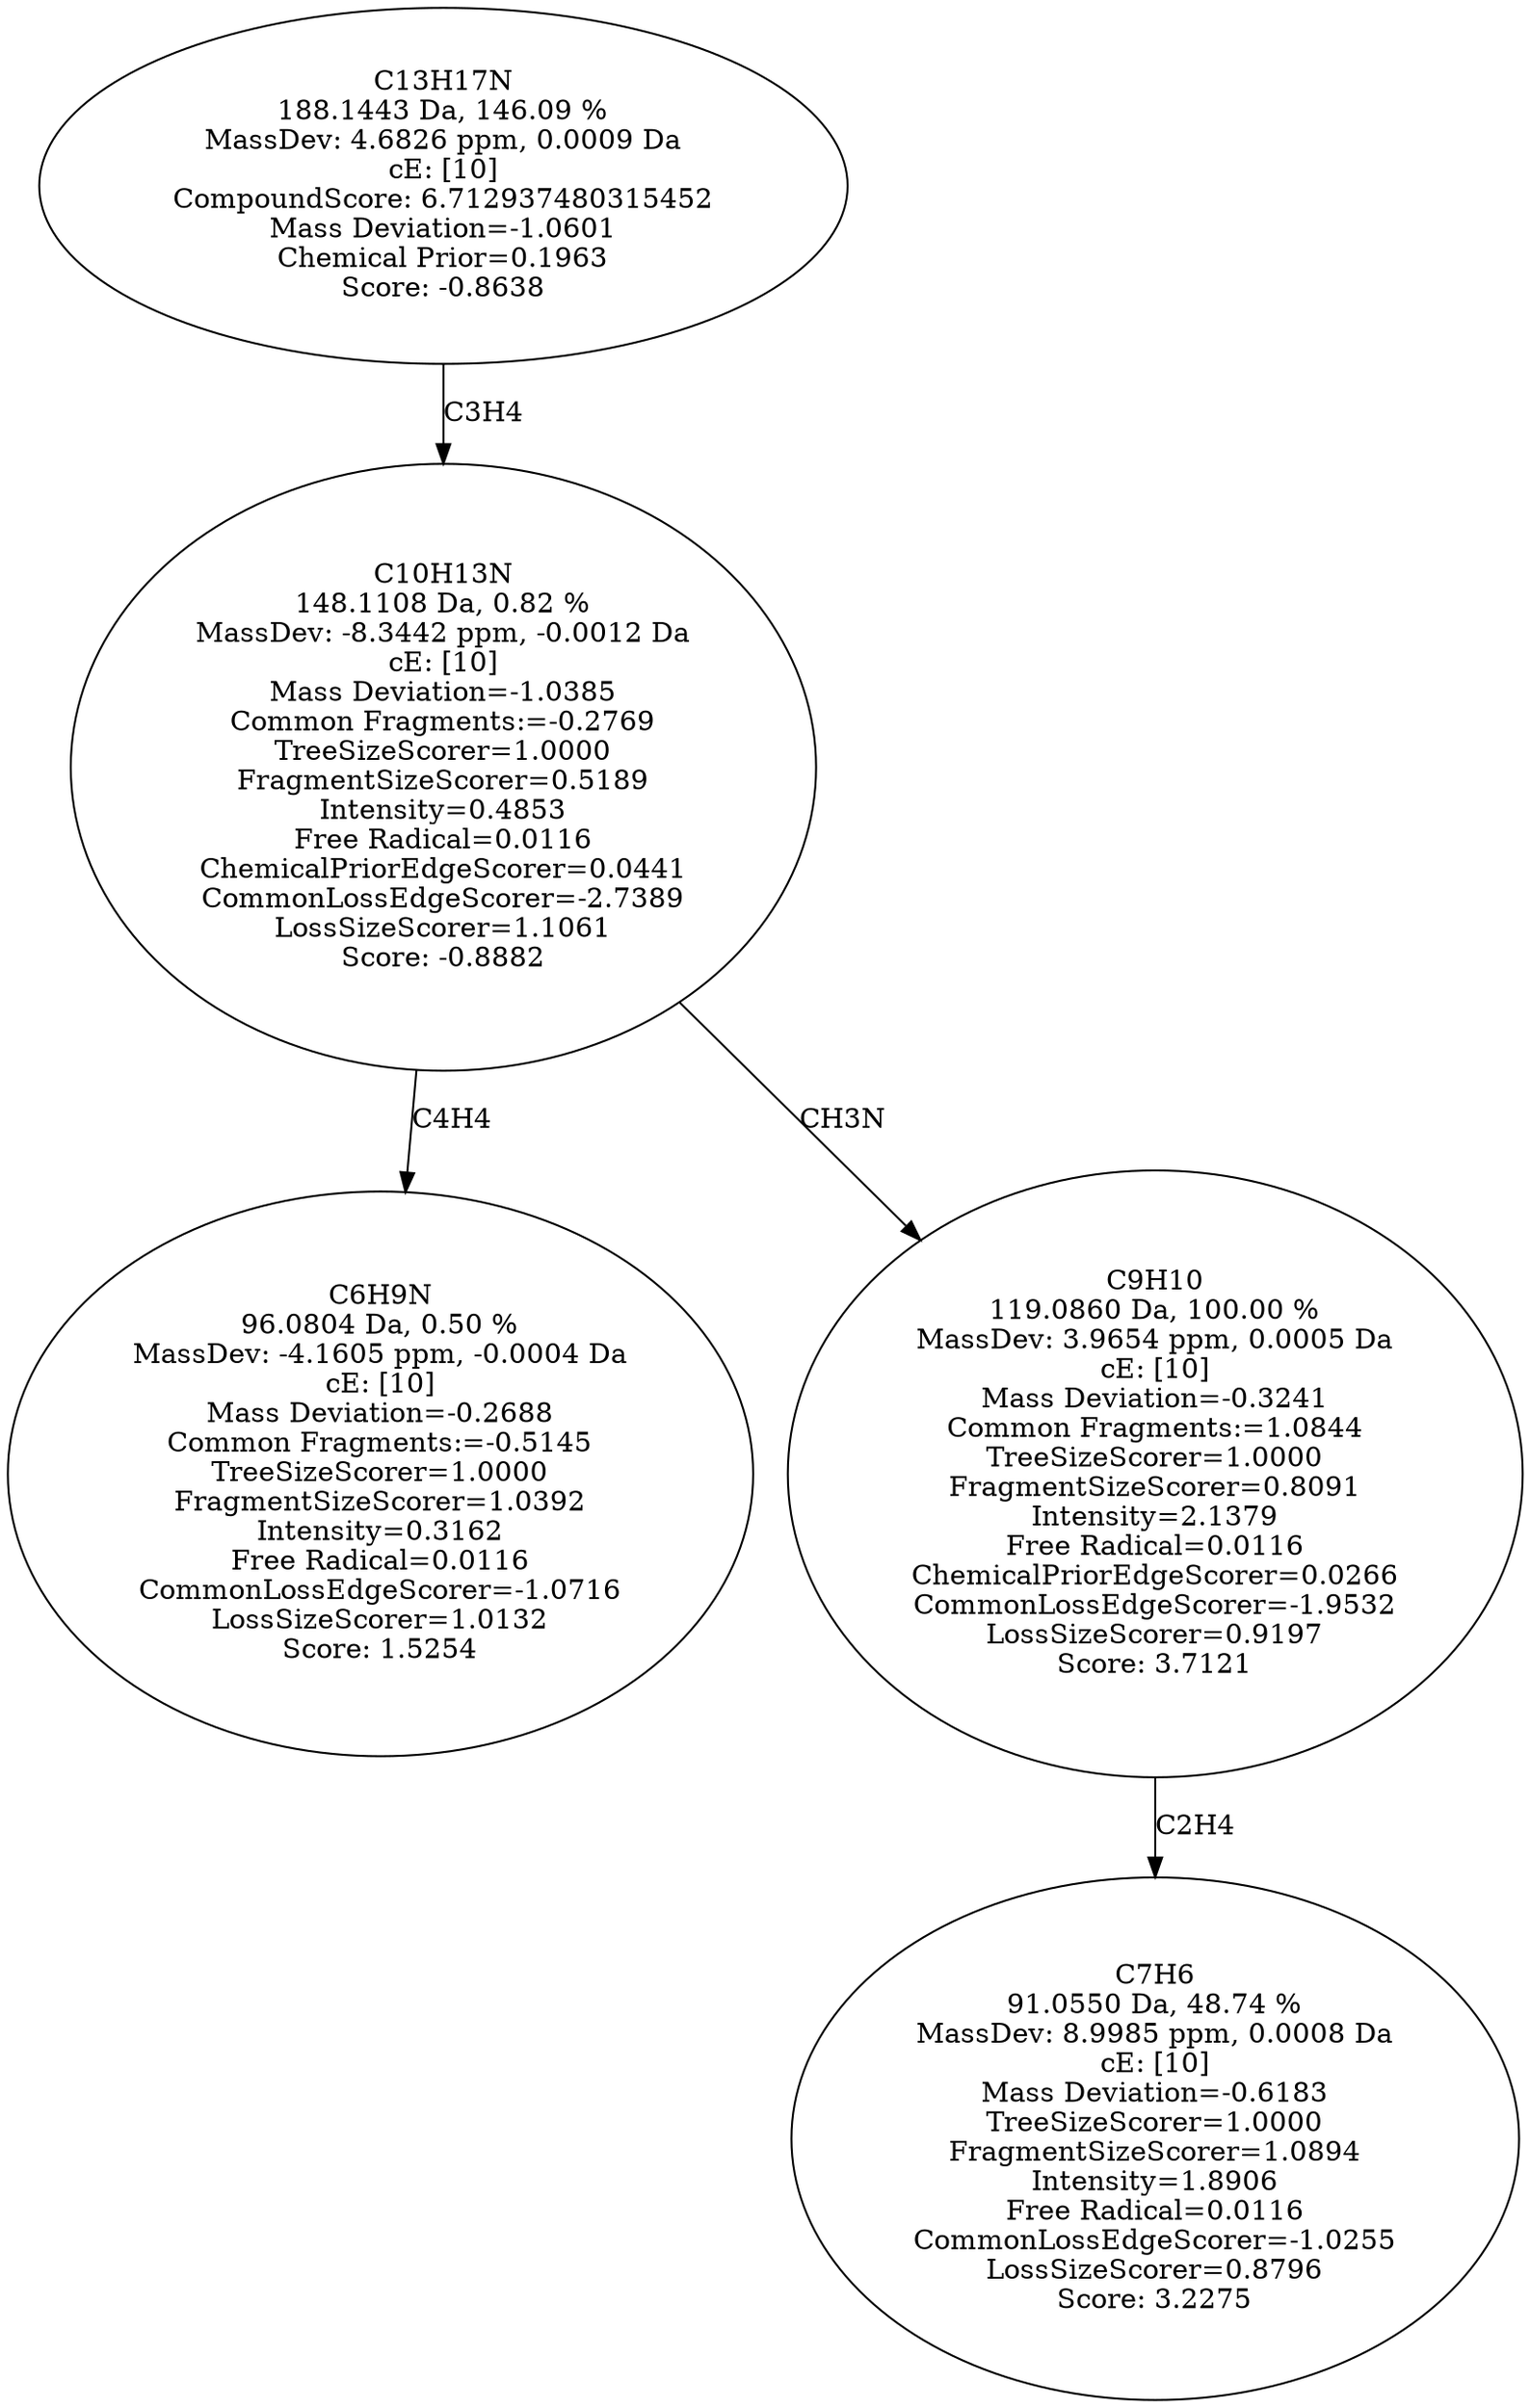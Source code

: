 strict digraph {
v1 [label="C6H9N\n96.0804 Da, 0.50 %\nMassDev: -4.1605 ppm, -0.0004 Da\ncE: [10]\nMass Deviation=-0.2688\nCommon Fragments:=-0.5145\nTreeSizeScorer=1.0000\nFragmentSizeScorer=1.0392\nIntensity=0.3162\nFree Radical=0.0116\nCommonLossEdgeScorer=-1.0716\nLossSizeScorer=1.0132\nScore: 1.5254"];
v2 [label="C7H6\n91.0550 Da, 48.74 %\nMassDev: 8.9985 ppm, 0.0008 Da\ncE: [10]\nMass Deviation=-0.6183\nTreeSizeScorer=1.0000\nFragmentSizeScorer=1.0894\nIntensity=1.8906\nFree Radical=0.0116\nCommonLossEdgeScorer=-1.0255\nLossSizeScorer=0.8796\nScore: 3.2275"];
v3 [label="C9H10\n119.0860 Da, 100.00 %\nMassDev: 3.9654 ppm, 0.0005 Da\ncE: [10]\nMass Deviation=-0.3241\nCommon Fragments:=1.0844\nTreeSizeScorer=1.0000\nFragmentSizeScorer=0.8091\nIntensity=2.1379\nFree Radical=0.0116\nChemicalPriorEdgeScorer=0.0266\nCommonLossEdgeScorer=-1.9532\nLossSizeScorer=0.9197\nScore: 3.7121"];
v4 [label="C10H13N\n148.1108 Da, 0.82 %\nMassDev: -8.3442 ppm, -0.0012 Da\ncE: [10]\nMass Deviation=-1.0385\nCommon Fragments:=-0.2769\nTreeSizeScorer=1.0000\nFragmentSizeScorer=0.5189\nIntensity=0.4853\nFree Radical=0.0116\nChemicalPriorEdgeScorer=0.0441\nCommonLossEdgeScorer=-2.7389\nLossSizeScorer=1.1061\nScore: -0.8882"];
v5 [label="C13H17N\n188.1443 Da, 146.09 %\nMassDev: 4.6826 ppm, 0.0009 Da\ncE: [10]\nCompoundScore: 6.712937480315452\nMass Deviation=-1.0601\nChemical Prior=0.1963\nScore: -0.8638"];
v4 -> v1 [label="C4H4"];
v3 -> v2 [label="C2H4"];
v4 -> v3 [label="CH3N"];
v5 -> v4 [label="C3H4"];
}